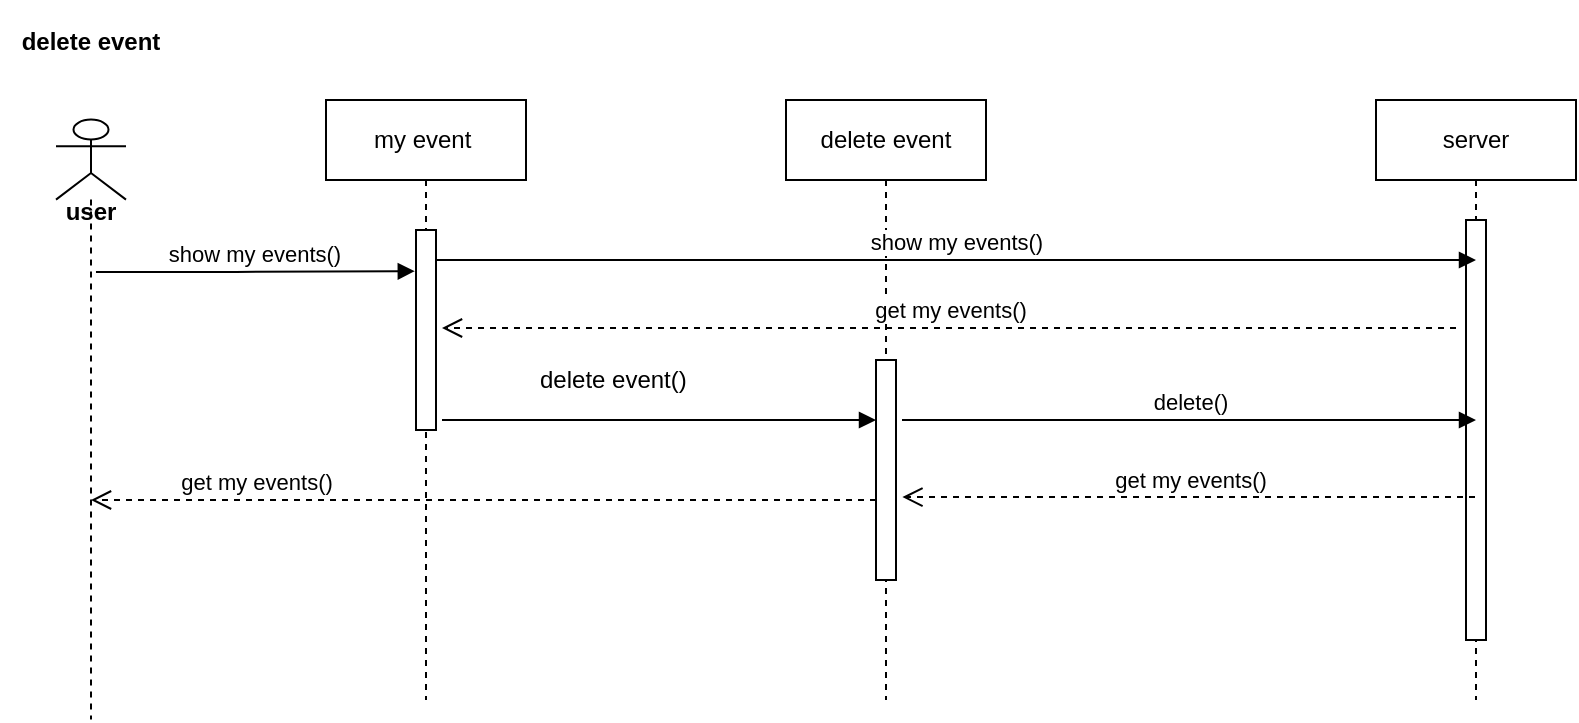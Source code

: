 <mxfile version="10.6.6" type="device"><diagram id="t7QoqHYcRPRcDwP4LoaJ" name="Page-1"><mxGraphModel dx="2077" dy="533" grid="1" gridSize="10" guides="1" tooltips="1" connect="1" arrows="1" fold="1" page="1" pageScale="1" pageWidth="827" pageHeight="1169" math="0" shadow="0"><root><mxCell id="0"/><mxCell id="1" parent="0"/><mxCell id="8Ud6NUlNWFyyr5iVcvkw-10" value="delete event" style="shape=umlLifeline;perimeter=lifelinePerimeter;whiteSpace=wrap;html=1;container=1;collapsible=0;recursiveResize=0;outlineConnect=0;" parent="1" vertex="1"><mxGeometry x="275" y="60" width="100" height="300" as="geometry"/></mxCell><mxCell id="8Ud6NUlNWFyyr5iVcvkw-17" value="" style="html=1;points=[];perimeter=orthogonalPerimeter;" parent="8Ud6NUlNWFyyr5iVcvkw-10" vertex="1"><mxGeometry x="45" y="130" width="10" height="110" as="geometry"/></mxCell><mxCell id="8Ud6NUlNWFyyr5iVcvkw-11" value="server" style="shape=umlLifeline;perimeter=lifelinePerimeter;whiteSpace=wrap;html=1;container=1;collapsible=0;recursiveResize=0;outlineConnect=0;" parent="1" vertex="1"><mxGeometry x="570" y="60" width="100" height="300" as="geometry"/></mxCell><mxCell id="8Ud6NUlNWFyyr5iVcvkw-39" value="" style="html=1;points=[];perimeter=orthogonalPerimeter;" parent="8Ud6NUlNWFyyr5iVcvkw-11" vertex="1"><mxGeometry x="45" y="60" width="10" height="210" as="geometry"/></mxCell><mxCell id="8Ud6NUlNWFyyr5iVcvkw-12" value="" style="shape=umlLifeline;participant=umlActor;perimeter=lifelinePerimeter;whiteSpace=wrap;html=1;container=1;collapsible=0;recursiveResize=0;verticalAlign=top;spacingTop=36;labelBackgroundColor=#ffffff;outlineConnect=0;" parent="1" vertex="1"><mxGeometry x="-90" y="69.8" width="35" height="300" as="geometry"/></mxCell><mxCell id="8Ud6NUlNWFyyr5iVcvkw-16" value="user" style="text;align=center;fontStyle=1;verticalAlign=middle;spacingLeft=3;spacingRight=3;strokeColor=none;rotatable=0;points=[[0,0.5],[1,0.5]];portConstraint=eastwest;" parent="8Ud6NUlNWFyyr5iVcvkw-12" vertex="1"><mxGeometry x="-7.5" y="40.2" width="50" height="10" as="geometry"/></mxCell><mxCell id="8Ud6NUlNWFyyr5iVcvkw-15" value="delete event" style="text;align=center;fontStyle=1;verticalAlign=middle;spacingLeft=3;spacingRight=3;strokeColor=none;rotatable=0;points=[[0,0.5],[1,0.5]];portConstraint=eastwest;" parent="1" vertex="1"><mxGeometry x="-117.5" y="10" width="90" height="40" as="geometry"/></mxCell><mxCell id="8Ud6NUlNWFyyr5iVcvkw-24" value="delete event()" style="text;html=1;resizable=0;points=[];autosize=1;align=left;verticalAlign=top;spacingTop=-4;" parent="1" vertex="1"><mxGeometry x="150" y="190" width="90" height="20" as="geometry"/></mxCell><mxCell id="8Ud6NUlNWFyyr5iVcvkw-25" value="delete()" style="html=1;verticalAlign=bottom;endArrow=block;" parent="1" edge="1"><mxGeometry width="80" relative="1" as="geometry"><mxPoint x="333" y="220" as="sourcePoint"/><mxPoint x="620" y="220" as="targetPoint"/><Array as="points"><mxPoint x="480" y="220"/></Array></mxGeometry></mxCell><mxCell id="8Ud6NUlNWFyyr5iVcvkw-26" value="get my events()" style="html=1;verticalAlign=bottom;endArrow=open;dashed=1;endSize=8;entryX=1.32;entryY=0.623;entryDx=0;entryDy=0;entryPerimeter=0;" parent="1" source="8Ud6NUlNWFyyr5iVcvkw-11" target="8Ud6NUlNWFyyr5iVcvkw-17" edge="1"><mxGeometry relative="1" as="geometry"><mxPoint x="500" y="220" as="sourcePoint"/><mxPoint x="420" y="220" as="targetPoint"/></mxGeometry></mxCell><mxCell id="8Ud6NUlNWFyyr5iVcvkw-27" value="get my events()&lt;br&gt;" style="html=1;verticalAlign=bottom;endArrow=open;dashed=1;endSize=8;" parent="1" target="8Ud6NUlNWFyyr5iVcvkw-12" edge="1" source="8Ud6NUlNWFyyr5iVcvkw-17"><mxGeometry x="0.58" relative="1" as="geometry"><mxPoint x="322" y="250" as="sourcePoint"/><mxPoint x="220" y="239.5" as="targetPoint"/><Array as="points"><mxPoint x="300" y="260"/><mxPoint x="70" y="260"/></Array><mxPoint as="offset"/></mxGeometry></mxCell><mxCell id="8Ud6NUlNWFyyr5iVcvkw-28" value="my event&amp;nbsp;" style="shape=umlLifeline;perimeter=lifelinePerimeter;whiteSpace=wrap;html=1;container=1;collapsible=0;recursiveResize=0;outlineConnect=0;" parent="1" vertex="1"><mxGeometry x="45" y="60" width="100" height="300" as="geometry"/></mxCell><mxCell id="8Ud6NUlNWFyyr5iVcvkw-29" value="" style="html=1;points=[];perimeter=orthogonalPerimeter;" parent="8Ud6NUlNWFyyr5iVcvkw-28" vertex="1"><mxGeometry x="45" y="65" width="10" height="100" as="geometry"/></mxCell><mxCell id="8Ud6NUlNWFyyr5iVcvkw-41" value="" style="html=1;verticalAlign=bottom;endArrow=block;" parent="1" edge="1"><mxGeometry width="80" relative="1" as="geometry"><mxPoint x="103" y="220" as="sourcePoint"/><mxPoint x="320" y="220" as="targetPoint"/><Array as="points"><mxPoint x="130" y="220"/><mxPoint x="230" y="220"/></Array></mxGeometry></mxCell><mxCell id="8Ud6NUlNWFyyr5iVcvkw-43" value="show my events()" style="html=1;verticalAlign=bottom;endArrow=block;" parent="1" edge="1"><mxGeometry width="80" relative="1" as="geometry"><mxPoint x="100" y="140" as="sourcePoint"/><mxPoint x="620" y="140" as="targetPoint"/></mxGeometry></mxCell><mxCell id="8Ud6NUlNWFyyr5iVcvkw-45" value="get my events()" style="html=1;verticalAlign=bottom;endArrow=open;dashed=1;endSize=8;" parent="1" edge="1"><mxGeometry relative="1" as="geometry"><mxPoint x="610" y="174" as="sourcePoint"/><mxPoint x="103" y="174" as="targetPoint"/></mxGeometry></mxCell><mxCell id="u9ug3KwMc1rXO0TZeji2-3" value="show my events()" style="html=1;verticalAlign=bottom;endArrow=block;entryX=-0.06;entryY=0.206;entryDx=0;entryDy=0;entryPerimeter=0;exitX=0.571;exitY=0.254;exitDx=0;exitDy=0;exitPerimeter=0;" edge="1" parent="1" source="8Ud6NUlNWFyyr5iVcvkw-12" target="8Ud6NUlNWFyyr5iVcvkw-29"><mxGeometry width="80" relative="1" as="geometry"><mxPoint x="-140" y="430" as="sourcePoint"/><mxPoint x="-60" y="430" as="targetPoint"/><Array as="points"><mxPoint x="-10" y="146"/></Array></mxGeometry></mxCell></root></mxGraphModel></diagram></mxfile>